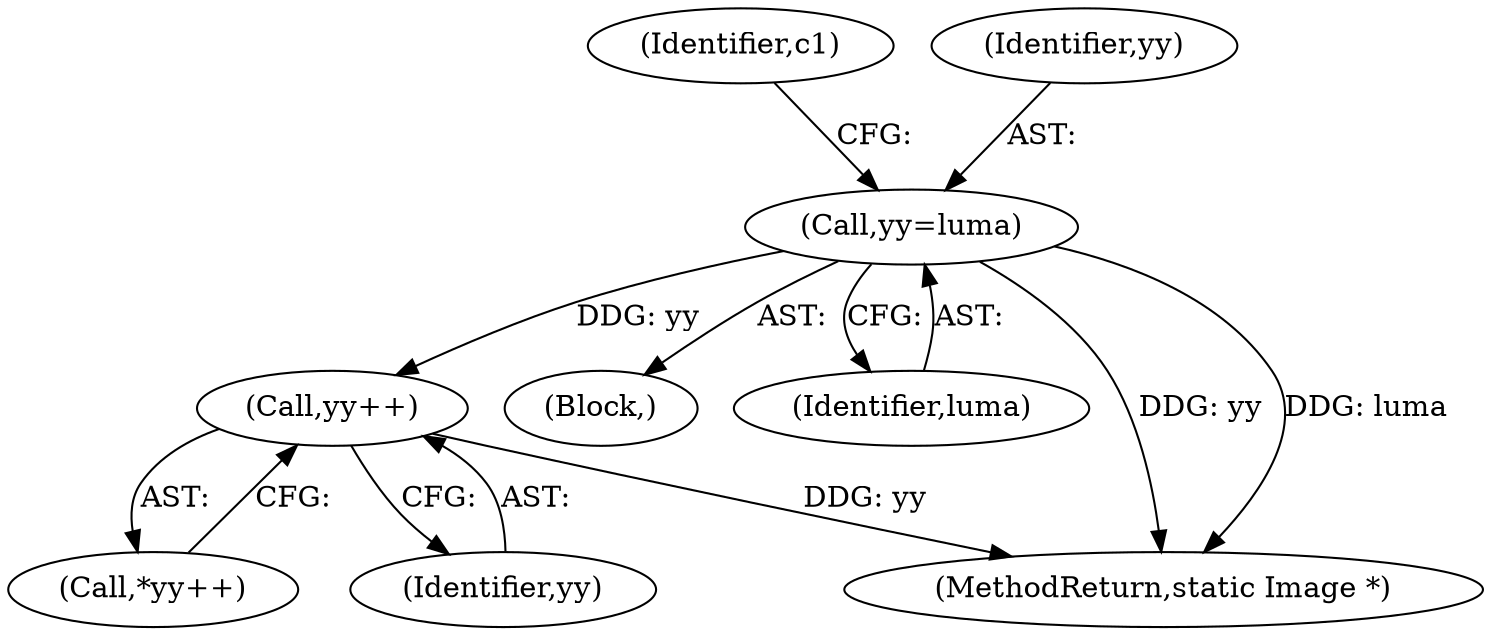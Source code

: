 digraph "0_ImageMagick_f6e9d0d9955e85bdd7540b251cd50d598dacc5e6_43@pointer" {
"1000763" [label="(Call,yy=luma)"];
"1000822" [label="(Call,yy++)"];
"1000821" [label="(Call,*yy++)"];
"1000767" [label="(Identifier,c1)"];
"1000608" [label="(Block,)"];
"1000822" [label="(Call,yy++)"];
"1000765" [label="(Identifier,luma)"];
"1000764" [label="(Identifier,yy)"];
"1000763" [label="(Call,yy=luma)"];
"1001481" [label="(MethodReturn,static Image *)"];
"1000823" [label="(Identifier,yy)"];
"1000763" -> "1000608"  [label="AST: "];
"1000763" -> "1000765"  [label="CFG: "];
"1000764" -> "1000763"  [label="AST: "];
"1000765" -> "1000763"  [label="AST: "];
"1000767" -> "1000763"  [label="CFG: "];
"1000763" -> "1001481"  [label="DDG: yy"];
"1000763" -> "1001481"  [label="DDG: luma"];
"1000763" -> "1000822"  [label="DDG: yy"];
"1000822" -> "1000821"  [label="AST: "];
"1000822" -> "1000823"  [label="CFG: "];
"1000823" -> "1000822"  [label="AST: "];
"1000821" -> "1000822"  [label="CFG: "];
"1000822" -> "1001481"  [label="DDG: yy"];
}
